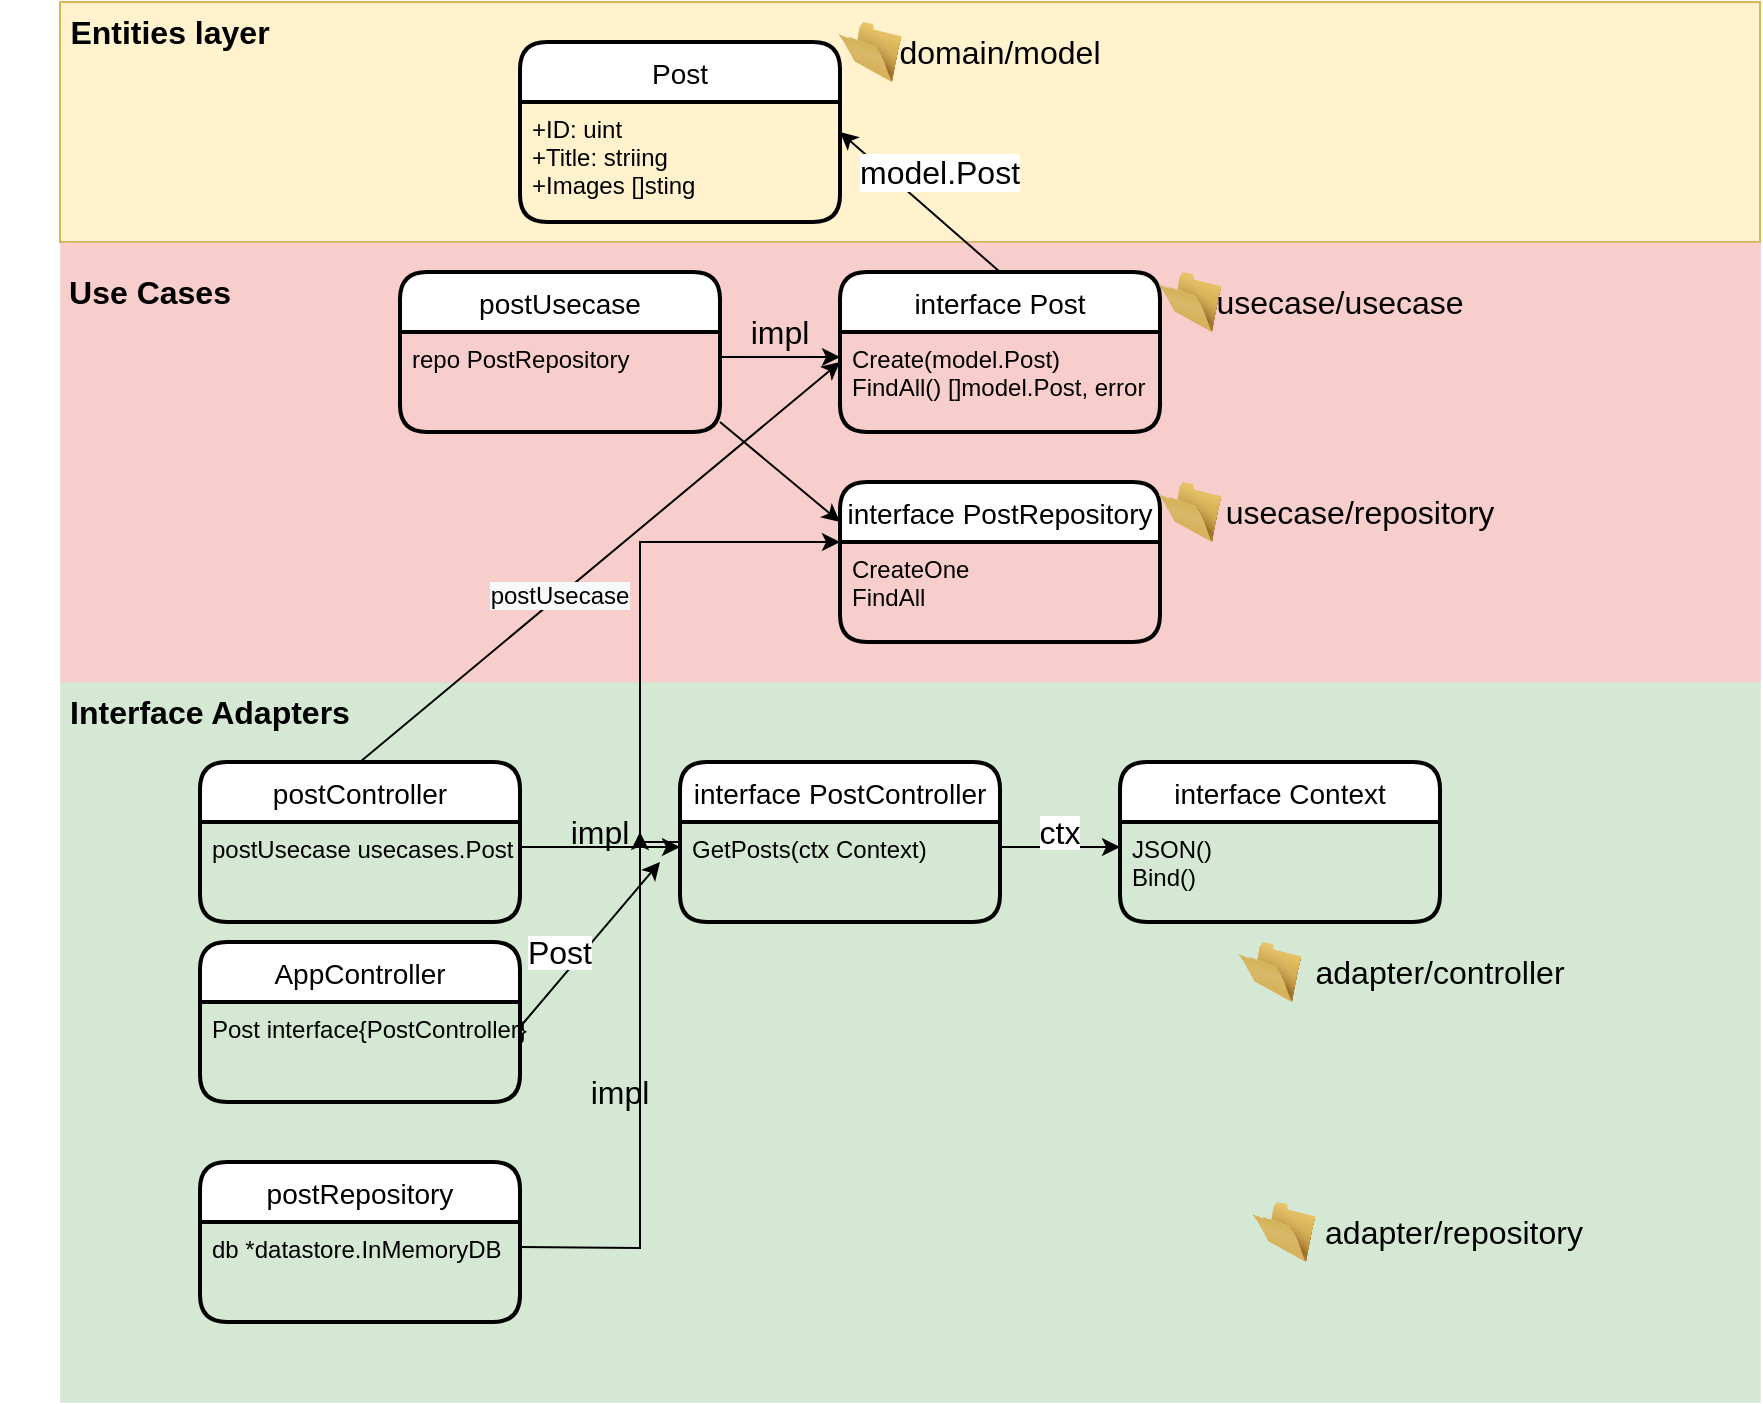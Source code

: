 <mxfile version="15.9.6" type="github"><diagram id="R2lEEEUBdFMjLlhIrx00" name="Page-1"><mxGraphModel dx="1796" dy="1633" grid="1" gridSize="10" guides="1" tooltips="1" connect="1" arrows="1" fold="1" page="1" pageScale="1" pageWidth="850" pageHeight="1100" math="0" shadow="0" extFonts="Permanent Marker^https://fonts.googleapis.com/css?family=Permanent+Marker"><root><mxCell id="0"/><mxCell id="1" parent="0"/><mxCell id="YloGMQvFPcMEwnOz2Zyv-17" value="" style="rounded=0;whiteSpace=wrap;html=1;fillColor=#fff2cc;strokeColor=#d6b656;" vertex="1" parent="1"><mxGeometry width="850" height="120" as="geometry"/></mxCell><mxCell id="YloGMQvFPcMEwnOz2Zyv-11" value="Post" style="swimlane;childLayout=stackLayout;horizontal=1;startSize=30;horizontalStack=0;rounded=1;fontSize=14;fontStyle=0;strokeWidth=2;resizeParent=0;resizeLast=1;shadow=0;dashed=0;align=center;" vertex="1" parent="1"><mxGeometry x="230" y="20" width="160" height="90" as="geometry"/></mxCell><mxCell id="YloGMQvFPcMEwnOz2Zyv-12" value="+ID: uint&#10;+Title: striing&#10;+Images []sting" style="align=left;strokeColor=none;fillColor=none;spacingLeft=4;fontSize=12;verticalAlign=top;resizable=0;rotatable=0;part=1;" vertex="1" parent="YloGMQvFPcMEwnOz2Zyv-11"><mxGeometry y="30" width="160" height="60" as="geometry"/></mxCell><mxCell id="YloGMQvFPcMEwnOz2Zyv-15" style="edgeStyle=orthogonalEdgeStyle;rounded=0;orthogonalLoop=1;jettySize=auto;html=1;exitX=0.5;exitY=1;exitDx=0;exitDy=0;" edge="1" parent="YloGMQvFPcMEwnOz2Zyv-11" source="YloGMQvFPcMEwnOz2Zyv-12" target="YloGMQvFPcMEwnOz2Zyv-12"><mxGeometry relative="1" as="geometry"/></mxCell><mxCell id="YloGMQvFPcMEwnOz2Zyv-18" value="Entities layer" style="text;html=1;strokeColor=none;fillColor=none;align=center;verticalAlign=middle;whiteSpace=wrap;rounded=0;strokeWidth=5;fontStyle=1;fontSize=16;" vertex="1" parent="1"><mxGeometry x="-20" width="150" height="30" as="geometry"/></mxCell><mxCell id="YloGMQvFPcMEwnOz2Zyv-19" value="" style="rounded=0;whiteSpace=wrap;html=1;fontSize=16;strokeWidth=0;fillColor=#f8cecc;strokeColor=#b85450;" vertex="1" parent="1"><mxGeometry y="120" width="850" height="220" as="geometry"/></mxCell><mxCell id="YloGMQvFPcMEwnOz2Zyv-20" value="Use Cases" style="text;html=1;strokeColor=none;fillColor=none;align=center;verticalAlign=middle;whiteSpace=wrap;rounded=0;strokeWidth=5;fontStyle=1;fontSize=16;" vertex="1" parent="1"><mxGeometry x="-30" y="130" width="150" height="30" as="geometry"/></mxCell><mxCell id="YloGMQvFPcMEwnOz2Zyv-23" value="postUsecase" style="swimlane;childLayout=stackLayout;horizontal=1;startSize=30;horizontalStack=0;rounded=1;fontSize=14;fontStyle=0;strokeWidth=2;resizeParent=0;resizeLast=1;shadow=0;dashed=0;align=center;" vertex="1" parent="1"><mxGeometry x="170" y="135" width="160" height="80" as="geometry"/></mxCell><mxCell id="YloGMQvFPcMEwnOz2Zyv-24" value="repo PostRepository" style="align=left;strokeColor=none;fillColor=none;spacingLeft=4;fontSize=12;verticalAlign=top;resizable=0;rotatable=0;part=1;" vertex="1" parent="YloGMQvFPcMEwnOz2Zyv-23"><mxGeometry y="30" width="160" height="50" as="geometry"/></mxCell><mxCell id="YloGMQvFPcMEwnOz2Zyv-29" value="interface Post" style="swimlane;childLayout=stackLayout;horizontal=1;startSize=30;horizontalStack=0;rounded=1;fontSize=14;fontStyle=0;strokeWidth=2;resizeParent=0;resizeLast=1;shadow=0;dashed=0;align=center;" vertex="1" parent="1"><mxGeometry x="390" y="135" width="160" height="80" as="geometry"/></mxCell><mxCell id="YloGMQvFPcMEwnOz2Zyv-30" value="Create(model.Post)&#10;FindAll() []model.Post, error" style="align=left;strokeColor=none;fillColor=none;spacingLeft=4;fontSize=12;verticalAlign=top;resizable=0;rotatable=0;part=1;" vertex="1" parent="YloGMQvFPcMEwnOz2Zyv-29"><mxGeometry y="30" width="160" height="50" as="geometry"/></mxCell><mxCell id="YloGMQvFPcMEwnOz2Zyv-31" style="edgeStyle=orthogonalEdgeStyle;rounded=0;orthogonalLoop=1;jettySize=auto;html=1;exitX=1;exitY=0.25;exitDx=0;exitDy=0;entryX=0;entryY=0.25;entryDx=0;entryDy=0;fontSize=16;" edge="1" parent="1" source="YloGMQvFPcMEwnOz2Zyv-24" target="YloGMQvFPcMEwnOz2Zyv-30"><mxGeometry relative="1" as="geometry"/></mxCell><mxCell id="YloGMQvFPcMEwnOz2Zyv-33" value="impl" style="text;html=1;strokeColor=none;fillColor=none;align=center;verticalAlign=middle;whiteSpace=wrap;rounded=0;fontSize=16;" vertex="1" parent="1"><mxGeometry x="330" y="150" width="60" height="30" as="geometry"/></mxCell><mxCell id="YloGMQvFPcMEwnOz2Zyv-34" value="interface PostRepository" style="swimlane;childLayout=stackLayout;horizontal=1;startSize=30;horizontalStack=0;rounded=1;fontSize=14;fontStyle=0;strokeWidth=2;resizeParent=0;resizeLast=1;shadow=0;dashed=0;align=center;" vertex="1" parent="1"><mxGeometry x="390" y="240" width="160" height="80" as="geometry"><mxRectangle x="390" y="240" width="190" height="30" as="alternateBounds"/></mxGeometry></mxCell><mxCell id="YloGMQvFPcMEwnOz2Zyv-35" value="CreateOne&#10;FindAll" style="align=left;strokeColor=none;fillColor=none;spacingLeft=4;fontSize=12;verticalAlign=top;resizable=0;rotatable=0;part=1;" vertex="1" parent="YloGMQvFPcMEwnOz2Zyv-34"><mxGeometry y="30" width="160" height="50" as="geometry"/></mxCell><mxCell id="YloGMQvFPcMEwnOz2Zyv-37" value="" style="endArrow=classic;html=1;rounded=0;fontSize=16;entryX=0;entryY=0.25;entryDx=0;entryDy=0;" edge="1" parent="1" target="YloGMQvFPcMEwnOz2Zyv-34"><mxGeometry width="50" height="50" relative="1" as="geometry"><mxPoint x="330" y="210" as="sourcePoint"/><mxPoint x="450" y="200" as="targetPoint"/></mxGeometry></mxCell><mxCell id="YloGMQvFPcMEwnOz2Zyv-38" value="" style="rounded=0;whiteSpace=wrap;html=1;fontSize=16;strokeWidth=0;fillColor=#d5e8d4;strokeColor=#82b366;" vertex="1" parent="1"><mxGeometry y="340" width="850" height="360" as="geometry"/></mxCell><mxCell id="YloGMQvFPcMEwnOz2Zyv-39" value="Interface Adapters" style="text;html=1;strokeColor=none;fillColor=none;align=center;verticalAlign=middle;whiteSpace=wrap;rounded=0;strokeWidth=5;fontStyle=1;fontSize=16;" vertex="1" parent="1"><mxGeometry y="340" width="150" height="30" as="geometry"/></mxCell><mxCell id="YloGMQvFPcMEwnOz2Zyv-40" value="" style="image;html=1;image=img/lib/clip_art/general/Empty_Folder_128x128.png;fontSize=16;strokeWidth=0;" vertex="1" parent="1"><mxGeometry x="380" y="10" width="50" height="30" as="geometry"/></mxCell><mxCell id="YloGMQvFPcMEwnOz2Zyv-41" value="domain/model" style="text;html=1;strokeColor=none;fillColor=none;align=center;verticalAlign=middle;whiteSpace=wrap;rounded=0;fontSize=16;" vertex="1" parent="1"><mxGeometry x="440" y="10" width="60" height="30" as="geometry"/></mxCell><mxCell id="YloGMQvFPcMEwnOz2Zyv-42" value="" style="image;html=1;image=img/lib/clip_art/general/Empty_Folder_128x128.png;fontSize=16;strokeWidth=0;" vertex="1" parent="1"><mxGeometry x="540" y="135" width="50" height="30" as="geometry"/></mxCell><mxCell id="YloGMQvFPcMEwnOz2Zyv-43" value="usecase/usecase" style="text;html=1;strokeColor=none;fillColor=none;align=center;verticalAlign=middle;whiteSpace=wrap;rounded=0;fontSize=16;" vertex="1" parent="1"><mxGeometry x="610" y="135" width="60" height="30" as="geometry"/></mxCell><mxCell id="YloGMQvFPcMEwnOz2Zyv-45" value="" style="image;html=1;image=img/lib/clip_art/general/Empty_Folder_128x128.png;fontSize=16;strokeWidth=0;" vertex="1" parent="1"><mxGeometry x="540" y="240" width="50" height="30" as="geometry"/></mxCell><mxCell id="YloGMQvFPcMEwnOz2Zyv-46" value="usecase/repository" style="text;html=1;strokeColor=none;fillColor=none;align=center;verticalAlign=middle;whiteSpace=wrap;rounded=0;fontSize=16;" vertex="1" parent="1"><mxGeometry x="620" y="240" width="60" height="30" as="geometry"/></mxCell><mxCell id="YloGMQvFPcMEwnOz2Zyv-47" value="postController" style="swimlane;childLayout=stackLayout;horizontal=1;startSize=30;horizontalStack=0;rounded=1;fontSize=14;fontStyle=0;strokeWidth=2;resizeParent=0;resizeLast=1;shadow=0;dashed=0;align=center;" vertex="1" parent="1"><mxGeometry x="70" y="380" width="160" height="80" as="geometry"/></mxCell><mxCell id="YloGMQvFPcMEwnOz2Zyv-48" value="postUsecase usecases.Post" style="align=left;strokeColor=none;fillColor=none;spacingLeft=4;fontSize=12;verticalAlign=top;resizable=0;rotatable=0;part=1;" vertex="1" parent="YloGMQvFPcMEwnOz2Zyv-47"><mxGeometry y="30" width="160" height="50" as="geometry"/></mxCell><mxCell id="YloGMQvFPcMEwnOz2Zyv-49" value="" style="endArrow=classic;html=1;rounded=0;fontSize=16;exitX=0.5;exitY=0;exitDx=0;exitDy=0;entryX=1;entryY=1;entryDx=0;entryDy=0;" edge="1" parent="1" source="YloGMQvFPcMEwnOz2Zyv-47" target="YloGMQvFPcMEwnOz2Zyv-33"><mxGeometry width="50" height="50" relative="1" as="geometry"><mxPoint x="320" y="290" as="sourcePoint"/><mxPoint x="370" y="240" as="targetPoint"/></mxGeometry></mxCell><mxCell id="YloGMQvFPcMEwnOz2Zyv-50" value="&lt;meta charset=&quot;utf-8&quot;&gt;&lt;span style=&quot;color: rgb(0, 0, 0); font-family: helvetica; font-size: 12px; font-style: normal; font-weight: 400; letter-spacing: normal; text-align: left; text-indent: 0px; text-transform: none; word-spacing: 0px; background-color: rgb(248, 249, 250); display: inline; float: none;&quot;&gt;postUsecase&lt;/span&gt;" style="text;html=1;strokeColor=none;fillColor=none;align=center;verticalAlign=middle;whiteSpace=wrap;rounded=0;fontSize=16;" vertex="1" parent="1"><mxGeometry x="220" y="280" width="60" height="30" as="geometry"/></mxCell><mxCell id="YloGMQvFPcMEwnOz2Zyv-53" value="interface Context" style="swimlane;childLayout=stackLayout;horizontal=1;startSize=30;horizontalStack=0;rounded=1;fontSize=14;fontStyle=0;strokeWidth=2;resizeParent=0;resizeLast=1;shadow=0;dashed=0;align=center;" vertex="1" parent="1"><mxGeometry x="530" y="380" width="160" height="80" as="geometry"><mxRectangle x="390" y="240" width="190" height="30" as="alternateBounds"/></mxGeometry></mxCell><mxCell id="YloGMQvFPcMEwnOz2Zyv-54" value="JSON()&#10;Bind()" style="align=left;strokeColor=none;fillColor=none;spacingLeft=4;fontSize=12;verticalAlign=top;resizable=0;rotatable=0;part=1;" vertex="1" parent="YloGMQvFPcMEwnOz2Zyv-53"><mxGeometry y="30" width="160" height="50" as="geometry"/></mxCell><mxCell id="YloGMQvFPcMEwnOz2Zyv-61" value="" style="edgeStyle=orthogonalEdgeStyle;rounded=0;orthogonalLoop=1;jettySize=auto;html=1;fontSize=16;" edge="1" parent="1" source="YloGMQvFPcMEwnOz2Zyv-55" target="YloGMQvFPcMEwnOz2Zyv-57"><mxGeometry relative="1" as="geometry"/></mxCell><mxCell id="YloGMQvFPcMEwnOz2Zyv-55" value="interface PostController" style="swimlane;childLayout=stackLayout;horizontal=1;startSize=30;horizontalStack=0;rounded=1;fontSize=14;fontStyle=0;strokeWidth=2;resizeParent=0;resizeLast=1;shadow=0;dashed=0;align=center;" vertex="1" parent="1"><mxGeometry x="310" y="380" width="160" height="80" as="geometry"/></mxCell><mxCell id="YloGMQvFPcMEwnOz2Zyv-56" value="GetPosts(ctx Context)" style="align=left;strokeColor=none;fillColor=none;spacingLeft=4;fontSize=12;verticalAlign=top;resizable=0;rotatable=0;part=1;" vertex="1" parent="YloGMQvFPcMEwnOz2Zyv-55"><mxGeometry y="30" width="160" height="50" as="geometry"/></mxCell><mxCell id="YloGMQvFPcMEwnOz2Zyv-57" value="impl" style="text;html=1;strokeColor=none;fillColor=none;align=center;verticalAlign=middle;whiteSpace=wrap;rounded=0;fontSize=16;" vertex="1" parent="1"><mxGeometry x="240" y="400" width="60" height="30" as="geometry"/></mxCell><mxCell id="YloGMQvFPcMEwnOz2Zyv-58" value="" style="endArrow=classic;html=1;rounded=0;fontSize=16;exitX=1;exitY=0.25;exitDx=0;exitDy=0;entryX=0;entryY=0.25;entryDx=0;entryDy=0;" edge="1" parent="1" source="YloGMQvFPcMEwnOz2Zyv-48" target="YloGMQvFPcMEwnOz2Zyv-56"><mxGeometry width="50" height="50" relative="1" as="geometry"><mxPoint x="320" y="380" as="sourcePoint"/><mxPoint x="370" y="330" as="targetPoint"/></mxGeometry></mxCell><mxCell id="YloGMQvFPcMEwnOz2Zyv-59" value="" style="endArrow=classic;html=1;rounded=0;fontSize=16;entryX=0;entryY=0.25;entryDx=0;entryDy=0;exitX=1;exitY=0.25;exitDx=0;exitDy=0;" edge="1" parent="1" source="YloGMQvFPcMEwnOz2Zyv-56" target="YloGMQvFPcMEwnOz2Zyv-54"><mxGeometry width="50" height="50" relative="1" as="geometry"><mxPoint x="320" y="410" as="sourcePoint"/><mxPoint x="370" y="360" as="targetPoint"/></mxGeometry></mxCell><mxCell id="YloGMQvFPcMEwnOz2Zyv-62" value="&lt;span style=&quot;background-color: rgb(255 , 255 , 255)&quot;&gt;ctx&lt;/span&gt;" style="text;html=1;strokeColor=none;fillColor=none;align=center;verticalAlign=middle;whiteSpace=wrap;rounded=0;fontSize=16;" vertex="1" parent="1"><mxGeometry x="470" y="400" width="60" height="30" as="geometry"/></mxCell><mxCell id="YloGMQvFPcMEwnOz2Zyv-63" value="AppController" style="swimlane;childLayout=stackLayout;horizontal=1;startSize=30;horizontalStack=0;rounded=1;fontSize=14;fontStyle=0;strokeWidth=2;resizeParent=0;resizeLast=1;shadow=0;dashed=0;align=center;" vertex="1" parent="1"><mxGeometry x="70" y="470" width="160" height="80" as="geometry"/></mxCell><mxCell id="YloGMQvFPcMEwnOz2Zyv-64" value="Post interface{PostController}" style="align=left;strokeColor=none;fillColor=none;spacingLeft=4;fontSize=12;verticalAlign=top;resizable=0;rotatable=0;part=1;" vertex="1" parent="YloGMQvFPcMEwnOz2Zyv-63"><mxGeometry y="30" width="160" height="50" as="geometry"/></mxCell><mxCell id="YloGMQvFPcMEwnOz2Zyv-65" value="" style="endArrow=classic;html=1;rounded=0;fontSize=16;exitX=1;exitY=0.25;exitDx=0;exitDy=0;entryX=1;entryY=1;entryDx=0;entryDy=0;" edge="1" parent="1" source="YloGMQvFPcMEwnOz2Zyv-64" target="YloGMQvFPcMEwnOz2Zyv-57"><mxGeometry width="50" height="50" relative="1" as="geometry"><mxPoint x="320" y="410" as="sourcePoint"/><mxPoint x="370" y="360" as="targetPoint"/></mxGeometry></mxCell><mxCell id="YloGMQvFPcMEwnOz2Zyv-66" value="&lt;span style=&quot;background-color: rgb(255 , 255 , 255)&quot;&gt;Post&lt;/span&gt;" style="text;html=1;strokeColor=none;fillColor=none;align=center;verticalAlign=middle;whiteSpace=wrap;rounded=0;fontSize=16;" vertex="1" parent="1"><mxGeometry x="220" y="460" width="60" height="30" as="geometry"/></mxCell><mxCell id="YloGMQvFPcMEwnOz2Zyv-69" value="" style="endArrow=classic;html=1;rounded=0;fontSize=16;exitX=0.5;exitY=0;exitDx=0;exitDy=0;entryX=1;entryY=0.25;entryDx=0;entryDy=0;" edge="1" parent="1" source="YloGMQvFPcMEwnOz2Zyv-29" target="YloGMQvFPcMEwnOz2Zyv-12"><mxGeometry width="50" height="50" relative="1" as="geometry"><mxPoint x="320" y="120" as="sourcePoint"/><mxPoint x="370" y="70" as="targetPoint"/></mxGeometry></mxCell><mxCell id="YloGMQvFPcMEwnOz2Zyv-70" value="model.Post" style="text;html=1;strokeColor=none;fillColor=none;align=center;verticalAlign=middle;whiteSpace=wrap;rounded=0;labelBackgroundColor=#FFFFFF;fontSize=16;" vertex="1" parent="1"><mxGeometry x="410" y="70" width="60" height="30" as="geometry"/></mxCell><mxCell id="YloGMQvFPcMEwnOz2Zyv-72" value="postRepository" style="swimlane;childLayout=stackLayout;horizontal=1;startSize=30;horizontalStack=0;rounded=1;fontSize=14;fontStyle=0;strokeWidth=2;resizeParent=0;resizeLast=1;shadow=0;dashed=0;align=center;" vertex="1" parent="1"><mxGeometry x="70" y="580" width="160" height="80" as="geometry"/></mxCell><mxCell id="YloGMQvFPcMEwnOz2Zyv-73" value="db *datastore.InMemoryDB" style="align=left;strokeColor=none;fillColor=none;spacingLeft=4;fontSize=12;verticalAlign=top;resizable=0;rotatable=0;part=1;" vertex="1" parent="YloGMQvFPcMEwnOz2Zyv-72"><mxGeometry y="30" width="160" height="50" as="geometry"/></mxCell><mxCell id="YloGMQvFPcMEwnOz2Zyv-79" value="" style="endArrow=classic;html=1;rounded=0;fontSize=16;exitX=1;exitY=0.25;exitDx=0;exitDy=0;entryX=0;entryY=0;entryDx=0;entryDy=0;" edge="1" parent="1" source="YloGMQvFPcMEwnOz2Zyv-73" target="YloGMQvFPcMEwnOz2Zyv-35"><mxGeometry width="50" height="50" relative="1" as="geometry"><mxPoint x="320" y="610" as="sourcePoint"/><mxPoint x="370" y="560" as="targetPoint"/><Array as="points"><mxPoint x="290" y="623"/><mxPoint x="290" y="270"/></Array></mxGeometry></mxCell><mxCell id="YloGMQvFPcMEwnOz2Zyv-80" value="impl" style="text;html=1;strokeColor=none;fillColor=none;align=center;verticalAlign=middle;whiteSpace=wrap;rounded=0;fontSize=16;" vertex="1" parent="1"><mxGeometry x="250" y="530" width="60" height="30" as="geometry"/></mxCell><mxCell id="YloGMQvFPcMEwnOz2Zyv-84" value="" style="image;html=1;image=img/lib/clip_art/general/Empty_Folder_128x128.png;fontSize=16;strokeWidth=0;" vertex="1" parent="1"><mxGeometry x="580" y="470" width="50" height="30" as="geometry"/></mxCell><mxCell id="YloGMQvFPcMEwnOz2Zyv-85" value="adapter/controller" style="text;html=1;strokeColor=none;fillColor=none;align=center;verticalAlign=middle;whiteSpace=wrap;rounded=0;fontSize=16;" vertex="1" parent="1"><mxGeometry x="660" y="470" width="60" height="30" as="geometry"/></mxCell><mxCell id="YloGMQvFPcMEwnOz2Zyv-86" value="" style="image;html=1;image=img/lib/clip_art/general/Empty_Folder_128x128.png;fontSize=16;strokeWidth=0;" vertex="1" parent="1"><mxGeometry x="587" y="600" width="50" height="30" as="geometry"/></mxCell><mxCell id="YloGMQvFPcMEwnOz2Zyv-87" value="adapter/repository" style="text;html=1;strokeColor=none;fillColor=none;align=center;verticalAlign=middle;whiteSpace=wrap;rounded=0;fontSize=16;" vertex="1" parent="1"><mxGeometry x="667" y="600" width="60" height="30" as="geometry"/></mxCell></root></mxGraphModel></diagram></mxfile>